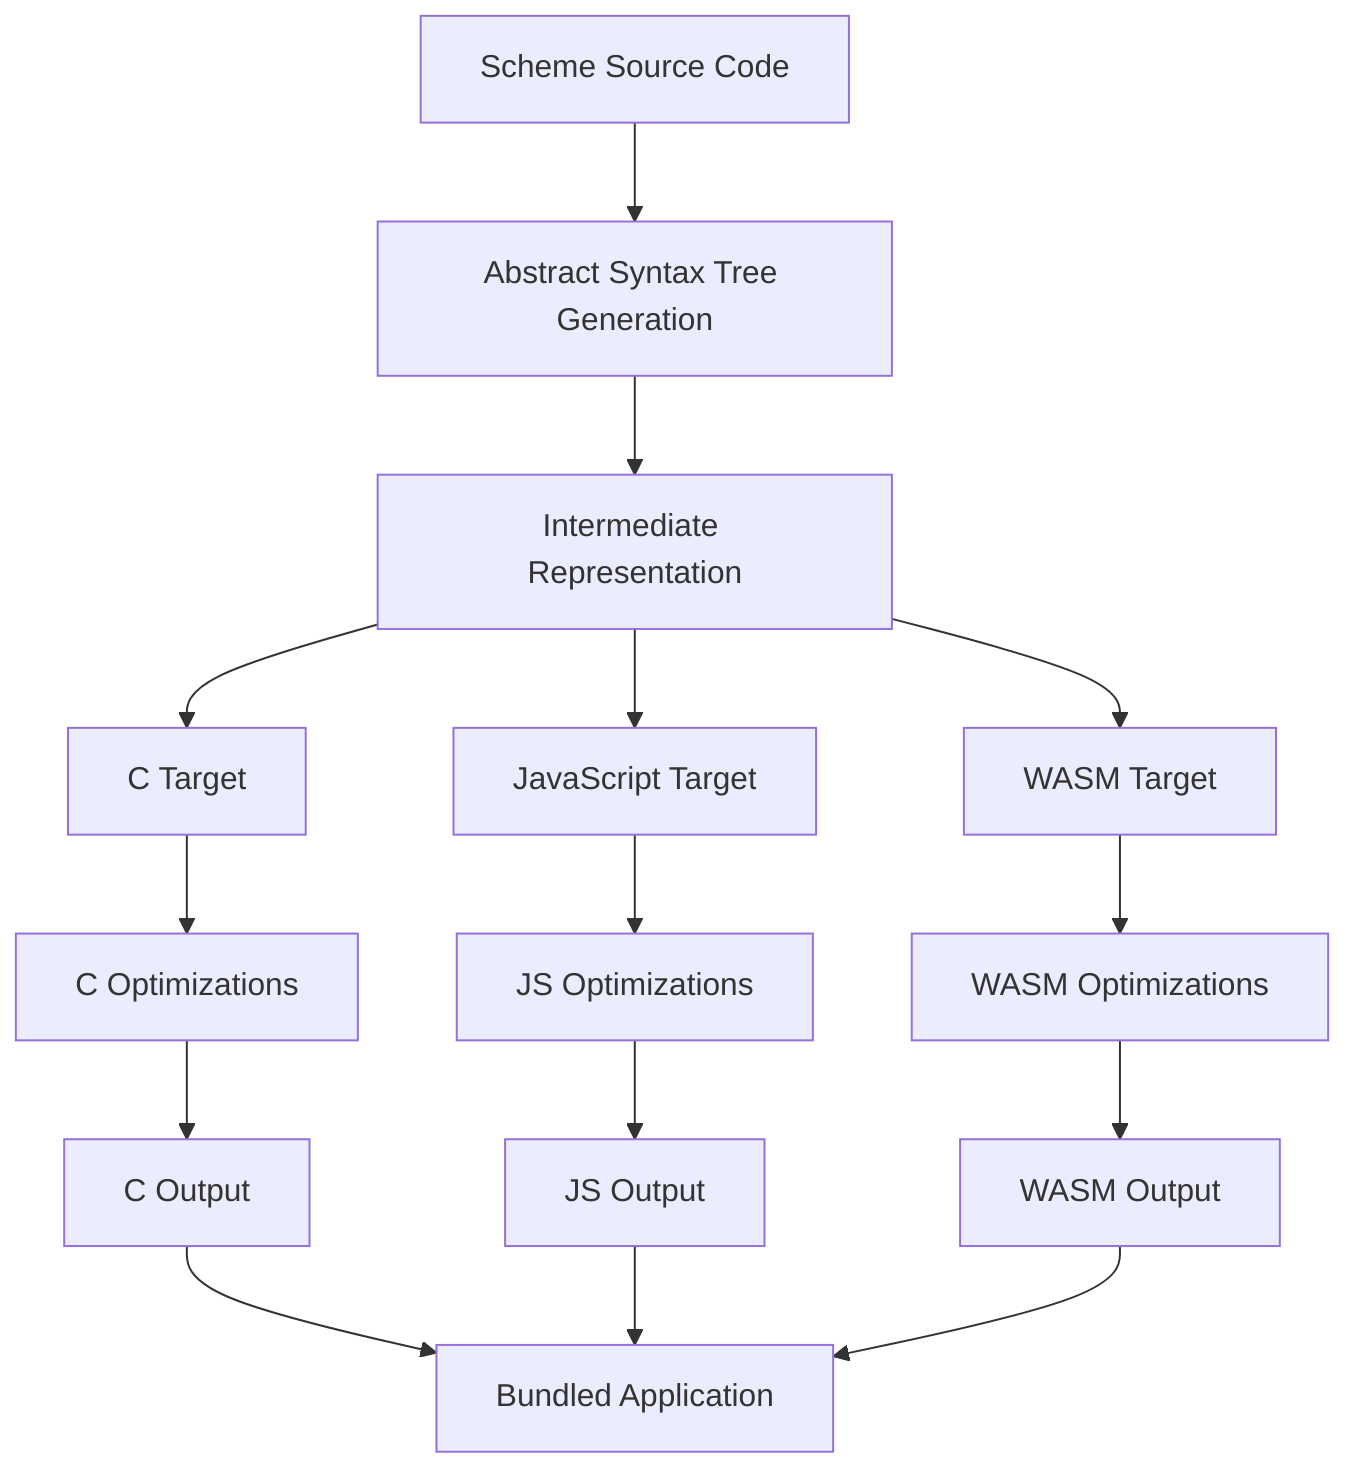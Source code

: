 graph TD
    A[Scheme Source Code] --> B[Abstract Syntax Tree Generation]
    B --> C[Intermediate Representation]
    C --> D[C Target]
    C --> E[JavaScript Target]
    C --> F[WASM Target]
    D --> G[C Optimizations]
    E --> H[JS Optimizations]
    F --> I[WASM Optimizations]
    G --> J[C Output]
    H --> K[JS Output]
    I --> L[WASM Output]
    J --> M[Bundled Application]
    K --> M
    L --> M